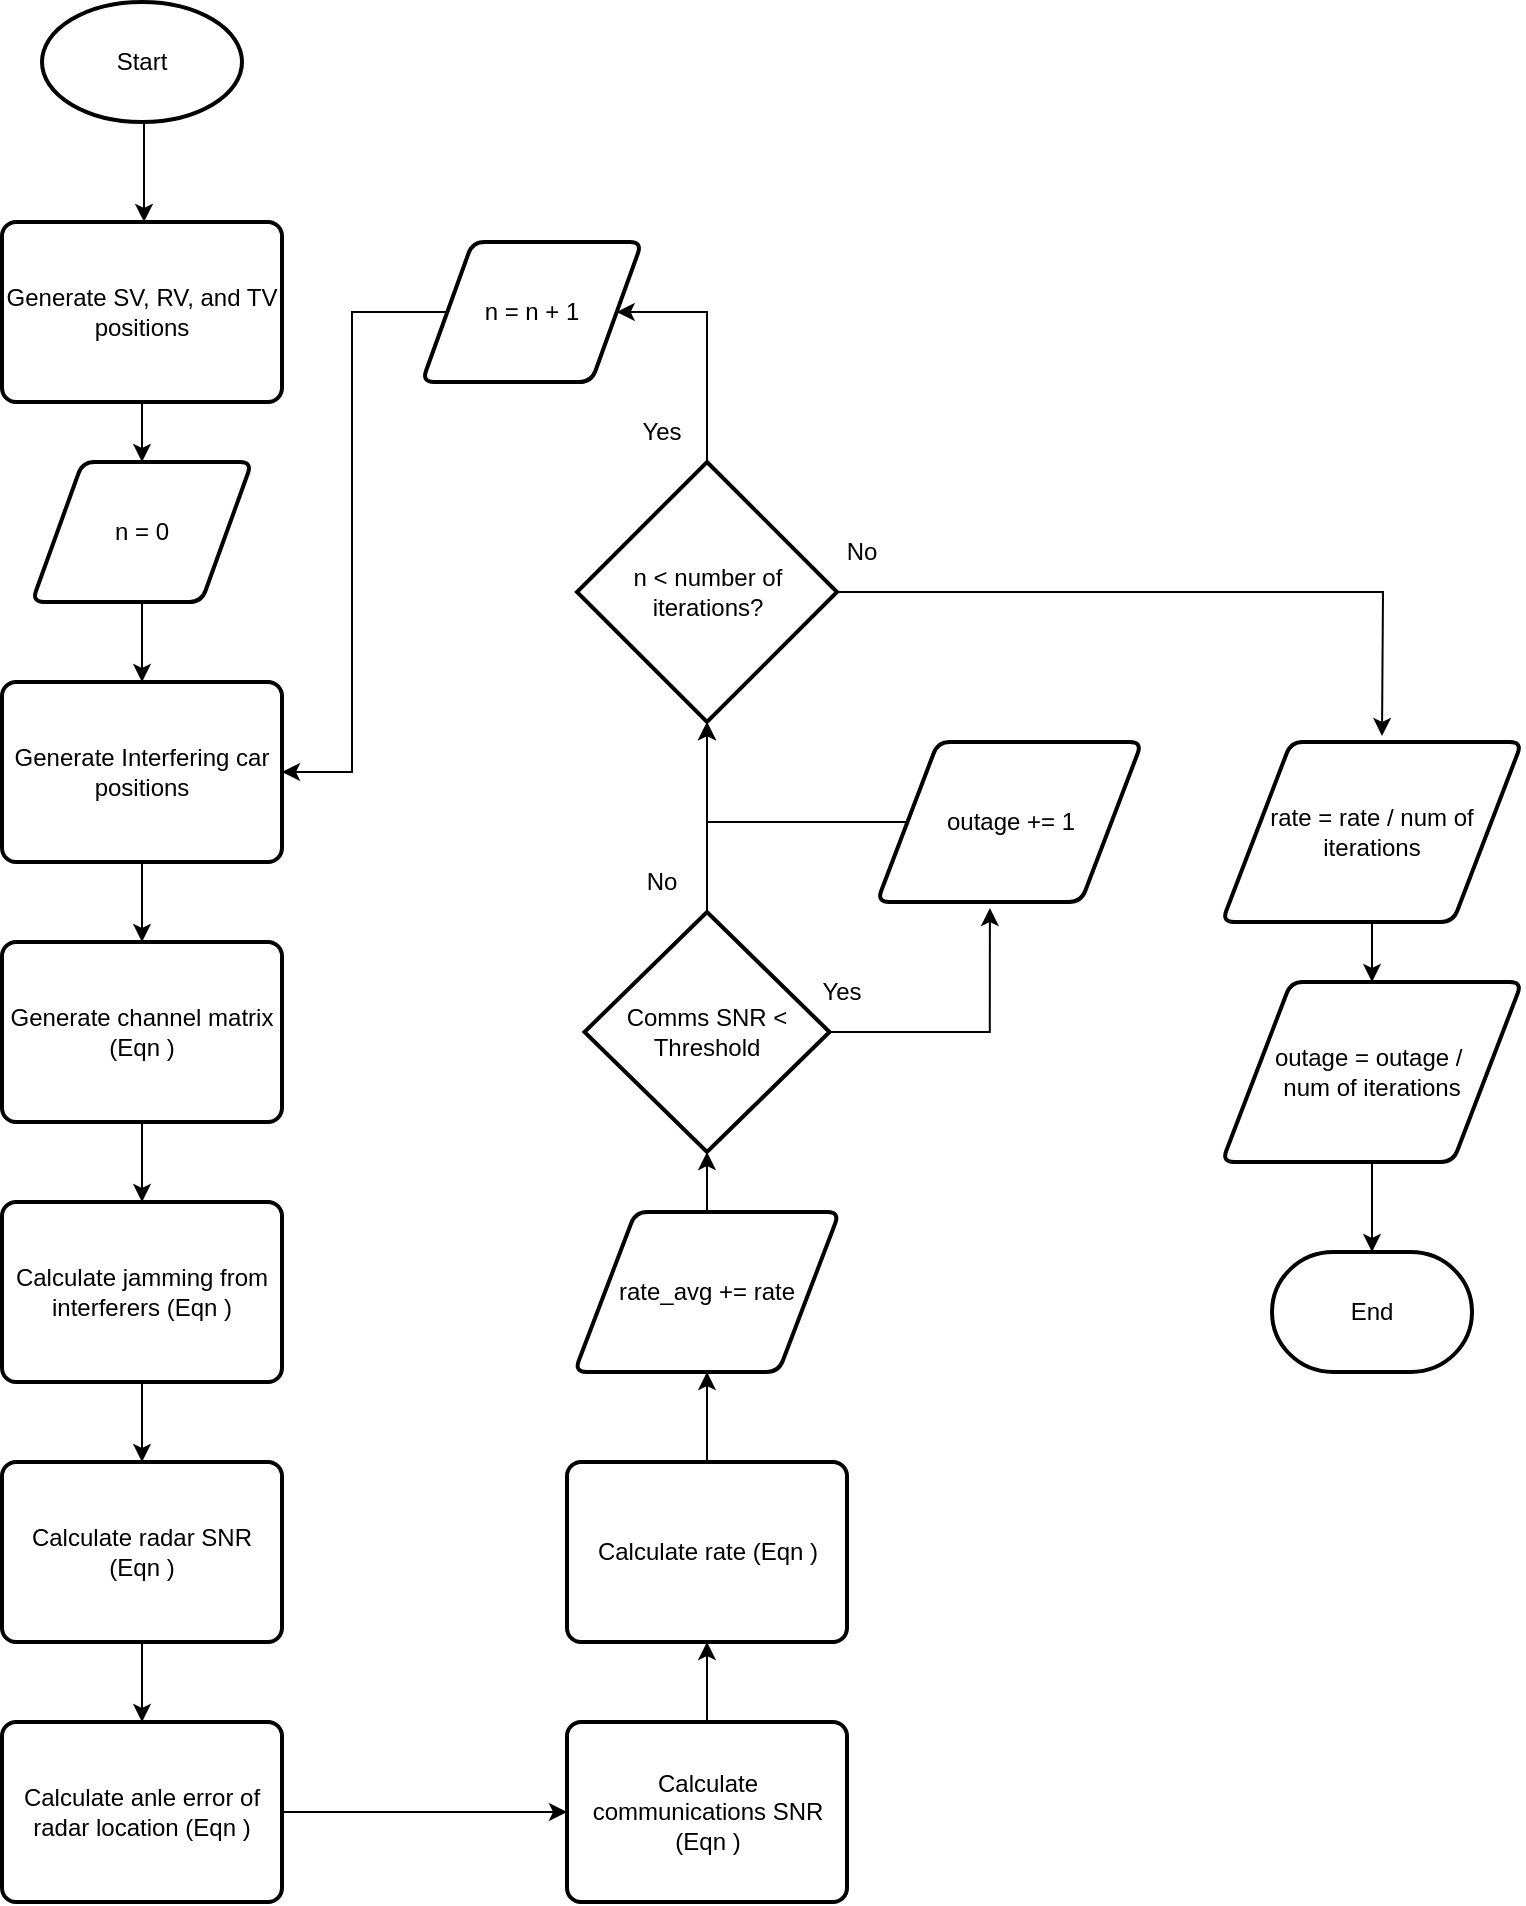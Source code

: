 <mxfile version="26.0.14">
  <diagram id="C5RBs43oDa-KdzZeNtuy" name="Page-1">
    <mxGraphModel dx="2074" dy="1134" grid="1" gridSize="10" guides="1" tooltips="1" connect="1" arrows="1" fold="1" page="1" pageScale="1" pageWidth="2339" pageHeight="3300" math="0" shadow="0">
      <root>
        <mxCell id="WIyWlLk6GJQsqaUBKTNV-0" />
        <mxCell id="WIyWlLk6GJQsqaUBKTNV-1" parent="WIyWlLk6GJQsqaUBKTNV-0" />
        <mxCell id="7X7xDU8sSw3hCWhuAl5D-3" value="End" style="strokeWidth=2;html=1;shape=mxgraph.flowchart.terminator;whiteSpace=wrap;" parent="WIyWlLk6GJQsqaUBKTNV-1" vertex="1">
          <mxGeometry x="785" y="685" width="100" height="60" as="geometry" />
        </mxCell>
        <mxCell id="bRIotqGKPQWsoxMnXWnC-6" value="" style="edgeStyle=orthogonalEdgeStyle;rounded=0;orthogonalLoop=1;jettySize=auto;html=1;" edge="1" parent="WIyWlLk6GJQsqaUBKTNV-1">
          <mxGeometry relative="1" as="geometry">
            <mxPoint x="221" y="120" as="sourcePoint" />
            <mxPoint x="221" y="170" as="targetPoint" />
          </mxGeometry>
        </mxCell>
        <mxCell id="7X7xDU8sSw3hCWhuAl5D-4" value="Start" style="strokeWidth=2;html=1;shape=mxgraph.flowchart.start_1;whiteSpace=wrap;" parent="WIyWlLk6GJQsqaUBKTNV-1" vertex="1">
          <mxGeometry x="170" y="60" width="100" height="60" as="geometry" />
        </mxCell>
        <mxCell id="bRIotqGKPQWsoxMnXWnC-0" value="Generate SV, RV, and TV positions" style="rounded=1;whiteSpace=wrap;html=1;absoluteArcSize=1;arcSize=14;strokeWidth=2;" vertex="1" parent="WIyWlLk6GJQsqaUBKTNV-1">
          <mxGeometry x="150" y="170" width="140" height="90" as="geometry" />
        </mxCell>
        <mxCell id="bRIotqGKPQWsoxMnXWnC-3" value="n &amp;lt; number of iterations?" style="strokeWidth=2;html=1;shape=mxgraph.flowchart.decision;whiteSpace=wrap;" vertex="1" parent="WIyWlLk6GJQsqaUBKTNV-1">
          <mxGeometry x="437.5" y="290" width="130" height="130" as="geometry" />
        </mxCell>
        <mxCell id="bRIotqGKPQWsoxMnXWnC-4" value="n = n + 1" style="shape=parallelogram;html=1;strokeWidth=2;perimeter=parallelogramPerimeter;whiteSpace=wrap;rounded=1;arcSize=12;size=0.23;" vertex="1" parent="WIyWlLk6GJQsqaUBKTNV-1">
          <mxGeometry x="360" y="180" width="110" height="70" as="geometry" />
        </mxCell>
        <mxCell id="bRIotqGKPQWsoxMnXWnC-5" value="n = 0" style="shape=parallelogram;html=1;strokeWidth=2;perimeter=parallelogramPerimeter;whiteSpace=wrap;rounded=1;arcSize=12;size=0.23;" vertex="1" parent="WIyWlLk6GJQsqaUBKTNV-1">
          <mxGeometry x="165" y="290" width="110" height="70" as="geometry" />
        </mxCell>
        <mxCell id="bRIotqGKPQWsoxMnXWnC-8" value="" style="edgeStyle=orthogonalEdgeStyle;rounded=0;orthogonalLoop=1;jettySize=auto;html=1;exitX=0.5;exitY=1;exitDx=0;exitDy=0;entryX=0.5;entryY=0;entryDx=0;entryDy=0;" edge="1" parent="WIyWlLk6GJQsqaUBKTNV-1" source="bRIotqGKPQWsoxMnXWnC-0" target="bRIotqGKPQWsoxMnXWnC-5">
          <mxGeometry relative="1" as="geometry">
            <mxPoint x="220" y="390" as="sourcePoint" />
            <mxPoint x="240" y="190" as="targetPoint" />
          </mxGeometry>
        </mxCell>
        <mxCell id="bRIotqGKPQWsoxMnXWnC-10" value="Yes" style="text;html=1;align=center;verticalAlign=middle;whiteSpace=wrap;rounded=0;" vertex="1" parent="WIyWlLk6GJQsqaUBKTNV-1">
          <mxGeometry x="450" y="260" width="60" height="30" as="geometry" />
        </mxCell>
        <mxCell id="bRIotqGKPQWsoxMnXWnC-13" value="" style="edgeStyle=orthogonalEdgeStyle;rounded=0;orthogonalLoop=1;jettySize=auto;html=1;exitX=1;exitY=0.5;exitDx=0;exitDy=0;exitPerimeter=0;" edge="1" parent="WIyWlLk6GJQsqaUBKTNV-1" source="bRIotqGKPQWsoxMnXWnC-3">
          <mxGeometry relative="1" as="geometry">
            <mxPoint x="620" y="230" as="sourcePoint" />
            <mxPoint x="840" y="427" as="targetPoint" />
          </mxGeometry>
        </mxCell>
        <mxCell id="bRIotqGKPQWsoxMnXWnC-17" value="Generate Interfering car positions" style="rounded=1;whiteSpace=wrap;html=1;absoluteArcSize=1;arcSize=14;strokeWidth=2;" vertex="1" parent="WIyWlLk6GJQsqaUBKTNV-1">
          <mxGeometry x="150" y="400" width="140" height="90" as="geometry" />
        </mxCell>
        <mxCell id="bRIotqGKPQWsoxMnXWnC-18" value="" style="edgeStyle=orthogonalEdgeStyle;rounded=0;orthogonalLoop=1;jettySize=auto;html=1;exitX=0.5;exitY=1;exitDx=0;exitDy=0;entryX=0.5;entryY=0;entryDx=0;entryDy=0;" edge="1" parent="WIyWlLk6GJQsqaUBKTNV-1" source="bRIotqGKPQWsoxMnXWnC-5" target="bRIotqGKPQWsoxMnXWnC-17">
          <mxGeometry relative="1" as="geometry">
            <mxPoint x="230" y="400" as="sourcePoint" />
            <mxPoint x="230" y="440" as="targetPoint" />
          </mxGeometry>
        </mxCell>
        <mxCell id="bRIotqGKPQWsoxMnXWnC-19" value="" style="edgeStyle=orthogonalEdgeStyle;rounded=0;orthogonalLoop=1;jettySize=auto;html=1;exitX=0;exitY=0.5;exitDx=0;exitDy=0;entryX=1;entryY=0.5;entryDx=0;entryDy=0;" edge="1" parent="WIyWlLk6GJQsqaUBKTNV-1" source="bRIotqGKPQWsoxMnXWnC-4" target="bRIotqGKPQWsoxMnXWnC-17">
          <mxGeometry relative="1" as="geometry">
            <mxPoint x="240" y="410" as="sourcePoint" />
            <mxPoint x="560" y="620" as="targetPoint" />
          </mxGeometry>
        </mxCell>
        <mxCell id="bRIotqGKPQWsoxMnXWnC-20" value="No" style="text;html=1;align=center;verticalAlign=middle;whiteSpace=wrap;rounded=0;" vertex="1" parent="WIyWlLk6GJQsqaUBKTNV-1">
          <mxGeometry x="550" y="320" width="60" height="30" as="geometry" />
        </mxCell>
        <mxCell id="bRIotqGKPQWsoxMnXWnC-22" value="Generate channel matrix (Eqn )" style="rounded=1;whiteSpace=wrap;html=1;absoluteArcSize=1;arcSize=14;strokeWidth=2;" vertex="1" parent="WIyWlLk6GJQsqaUBKTNV-1">
          <mxGeometry x="150" y="530" width="140" height="90" as="geometry" />
        </mxCell>
        <mxCell id="bRIotqGKPQWsoxMnXWnC-23" value="Calculate jamming from interferers (Eqn )" style="rounded=1;whiteSpace=wrap;html=1;absoluteArcSize=1;arcSize=14;strokeWidth=2;" vertex="1" parent="WIyWlLk6GJQsqaUBKTNV-1">
          <mxGeometry x="150" y="660" width="140" height="90" as="geometry" />
        </mxCell>
        <mxCell id="bRIotqGKPQWsoxMnXWnC-24" value="Calculate radar SNR (Eqn )" style="rounded=1;whiteSpace=wrap;html=1;absoluteArcSize=1;arcSize=14;strokeWidth=2;" vertex="1" parent="WIyWlLk6GJQsqaUBKTNV-1">
          <mxGeometry x="150" y="790" width="140" height="90" as="geometry" />
        </mxCell>
        <mxCell id="bRIotqGKPQWsoxMnXWnC-25" value="Calculate anle error of radar location (Eqn )" style="rounded=1;whiteSpace=wrap;html=1;absoluteArcSize=1;arcSize=14;strokeWidth=2;" vertex="1" parent="WIyWlLk6GJQsqaUBKTNV-1">
          <mxGeometry x="150" y="920" width="140" height="90" as="geometry" />
        </mxCell>
        <mxCell id="bRIotqGKPQWsoxMnXWnC-26" value="Calculate communications SNR (Eqn )" style="rounded=1;whiteSpace=wrap;html=1;absoluteArcSize=1;arcSize=14;strokeWidth=2;" vertex="1" parent="WIyWlLk6GJQsqaUBKTNV-1">
          <mxGeometry x="432.5" y="920" width="140" height="90" as="geometry" />
        </mxCell>
        <mxCell id="bRIotqGKPQWsoxMnXWnC-27" value="Calculate rate (Eqn )" style="rounded=1;whiteSpace=wrap;html=1;absoluteArcSize=1;arcSize=14;strokeWidth=2;" vertex="1" parent="WIyWlLk6GJQsqaUBKTNV-1">
          <mxGeometry x="432.5" y="790" width="140" height="90" as="geometry" />
        </mxCell>
        <mxCell id="bRIotqGKPQWsoxMnXWnC-29" value="Comms SNR &amp;lt; Threshold" style="strokeWidth=2;html=1;shape=mxgraph.flowchart.decision;whiteSpace=wrap;" vertex="1" parent="WIyWlLk6GJQsqaUBKTNV-1">
          <mxGeometry x="441.25" y="515" width="122.5" height="120" as="geometry" />
        </mxCell>
        <mxCell id="bRIotqGKPQWsoxMnXWnC-30" value="rate_avg += rate" style="shape=parallelogram;html=1;strokeWidth=2;perimeter=parallelogramPerimeter;whiteSpace=wrap;rounded=1;arcSize=12;size=0.23;" vertex="1" parent="WIyWlLk6GJQsqaUBKTNV-1">
          <mxGeometry x="436.25" y="665" width="132.5" height="80" as="geometry" />
        </mxCell>
        <mxCell id="bRIotqGKPQWsoxMnXWnC-31" value="Yes" style="text;html=1;align=center;verticalAlign=middle;whiteSpace=wrap;rounded=0;" vertex="1" parent="WIyWlLk6GJQsqaUBKTNV-1">
          <mxGeometry x="540" y="540" width="60" height="30" as="geometry" />
        </mxCell>
        <mxCell id="bRIotqGKPQWsoxMnXWnC-32" value="No" style="text;html=1;align=center;verticalAlign=middle;whiteSpace=wrap;rounded=0;" vertex="1" parent="WIyWlLk6GJQsqaUBKTNV-1">
          <mxGeometry x="450" y="485" width="60" height="30" as="geometry" />
        </mxCell>
        <mxCell id="bRIotqGKPQWsoxMnXWnC-33" value="" style="edgeStyle=orthogonalEdgeStyle;rounded=0;orthogonalLoop=1;jettySize=auto;html=1;exitX=0.5;exitY=1;exitDx=0;exitDy=0;entryX=0.5;entryY=0;entryDx=0;entryDy=0;" edge="1" parent="WIyWlLk6GJQsqaUBKTNV-1" source="bRIotqGKPQWsoxMnXWnC-17" target="bRIotqGKPQWsoxMnXWnC-22">
          <mxGeometry relative="1" as="geometry">
            <mxPoint x="230" y="370" as="sourcePoint" />
            <mxPoint x="230" y="410" as="targetPoint" />
          </mxGeometry>
        </mxCell>
        <mxCell id="bRIotqGKPQWsoxMnXWnC-34" value="" style="edgeStyle=orthogonalEdgeStyle;rounded=0;orthogonalLoop=1;jettySize=auto;html=1;exitX=0.5;exitY=1;exitDx=0;exitDy=0;entryX=0.5;entryY=0;entryDx=0;entryDy=0;" edge="1" parent="WIyWlLk6GJQsqaUBKTNV-1" source="bRIotqGKPQWsoxMnXWnC-22" target="bRIotqGKPQWsoxMnXWnC-23">
          <mxGeometry relative="1" as="geometry">
            <mxPoint x="240" y="380" as="sourcePoint" />
            <mxPoint x="240" y="420" as="targetPoint" />
          </mxGeometry>
        </mxCell>
        <mxCell id="bRIotqGKPQWsoxMnXWnC-35" value="" style="edgeStyle=orthogonalEdgeStyle;rounded=0;orthogonalLoop=1;jettySize=auto;html=1;exitX=0.5;exitY=1;exitDx=0;exitDy=0;entryX=0.5;entryY=0;entryDx=0;entryDy=0;" edge="1" parent="WIyWlLk6GJQsqaUBKTNV-1" source="bRIotqGKPQWsoxMnXWnC-23" target="bRIotqGKPQWsoxMnXWnC-24">
          <mxGeometry relative="1" as="geometry">
            <mxPoint x="250" y="390" as="sourcePoint" />
            <mxPoint x="250" y="430" as="targetPoint" />
          </mxGeometry>
        </mxCell>
        <mxCell id="bRIotqGKPQWsoxMnXWnC-36" value="" style="edgeStyle=orthogonalEdgeStyle;rounded=0;orthogonalLoop=1;jettySize=auto;html=1;exitX=0.5;exitY=1;exitDx=0;exitDy=0;entryX=0.5;entryY=0;entryDx=0;entryDy=0;" edge="1" parent="WIyWlLk6GJQsqaUBKTNV-1" source="bRIotqGKPQWsoxMnXWnC-24" target="bRIotqGKPQWsoxMnXWnC-25">
          <mxGeometry relative="1" as="geometry">
            <mxPoint x="260" y="400" as="sourcePoint" />
            <mxPoint x="260" y="440" as="targetPoint" />
          </mxGeometry>
        </mxCell>
        <mxCell id="bRIotqGKPQWsoxMnXWnC-37" value="" style="edgeStyle=orthogonalEdgeStyle;rounded=0;orthogonalLoop=1;jettySize=auto;html=1;exitX=1;exitY=0.5;exitDx=0;exitDy=0;entryX=0;entryY=0.5;entryDx=0;entryDy=0;" edge="1" parent="WIyWlLk6GJQsqaUBKTNV-1" source="bRIotqGKPQWsoxMnXWnC-25" target="bRIotqGKPQWsoxMnXWnC-26">
          <mxGeometry relative="1" as="geometry">
            <mxPoint x="270" y="410" as="sourcePoint" />
            <mxPoint x="270" y="450" as="targetPoint" />
          </mxGeometry>
        </mxCell>
        <mxCell id="bRIotqGKPQWsoxMnXWnC-38" value="" style="edgeStyle=orthogonalEdgeStyle;rounded=0;orthogonalLoop=1;jettySize=auto;html=1;exitX=0.5;exitY=0;exitDx=0;exitDy=0;entryX=0.5;entryY=1;entryDx=0;entryDy=0;" edge="1" parent="WIyWlLk6GJQsqaUBKTNV-1" source="bRIotqGKPQWsoxMnXWnC-26" target="bRIotqGKPQWsoxMnXWnC-27">
          <mxGeometry relative="1" as="geometry">
            <mxPoint x="280" y="420" as="sourcePoint" />
            <mxPoint x="280" y="460" as="targetPoint" />
          </mxGeometry>
        </mxCell>
        <mxCell id="bRIotqGKPQWsoxMnXWnC-39" value="" style="edgeStyle=orthogonalEdgeStyle;rounded=0;orthogonalLoop=1;jettySize=auto;html=1;exitX=0.5;exitY=0;exitDx=0;exitDy=0;entryX=0.5;entryY=1;entryDx=0;entryDy=0;" edge="1" parent="WIyWlLk6GJQsqaUBKTNV-1" source="bRIotqGKPQWsoxMnXWnC-27" target="bRIotqGKPQWsoxMnXWnC-30">
          <mxGeometry relative="1" as="geometry">
            <mxPoint x="290" y="430" as="sourcePoint" />
            <mxPoint x="290" y="470" as="targetPoint" />
          </mxGeometry>
        </mxCell>
        <mxCell id="bRIotqGKPQWsoxMnXWnC-40" value="" style="edgeStyle=orthogonalEdgeStyle;rounded=0;orthogonalLoop=1;jettySize=auto;html=1;exitX=0.5;exitY=0;exitDx=0;exitDy=0;entryX=0.5;entryY=1;entryDx=0;entryDy=0;entryPerimeter=0;" edge="1" parent="WIyWlLk6GJQsqaUBKTNV-1" source="bRIotqGKPQWsoxMnXWnC-30" target="bRIotqGKPQWsoxMnXWnC-29">
          <mxGeometry relative="1" as="geometry">
            <mxPoint x="300" y="440" as="sourcePoint" />
            <mxPoint x="420" y="650" as="targetPoint" />
          </mxGeometry>
        </mxCell>
        <mxCell id="bRIotqGKPQWsoxMnXWnC-41" value="outage += 1" style="shape=parallelogram;html=1;strokeWidth=2;perimeter=parallelogramPerimeter;whiteSpace=wrap;rounded=1;arcSize=12;size=0.23;" vertex="1" parent="WIyWlLk6GJQsqaUBKTNV-1">
          <mxGeometry x="587.5" y="430" width="132.5" height="80" as="geometry" />
        </mxCell>
        <mxCell id="bRIotqGKPQWsoxMnXWnC-42" value="" style="edgeStyle=orthogonalEdgeStyle;rounded=0;orthogonalLoop=1;jettySize=auto;html=1;exitX=1;exitY=0.5;exitDx=0;exitDy=0;entryX=0.426;entryY=1.038;entryDx=0;entryDy=0;entryPerimeter=0;exitPerimeter=0;" edge="1" parent="WIyWlLk6GJQsqaUBKTNV-1" source="bRIotqGKPQWsoxMnXWnC-29" target="bRIotqGKPQWsoxMnXWnC-41">
          <mxGeometry relative="1" as="geometry">
            <mxPoint x="513" y="675" as="sourcePoint" />
            <mxPoint x="513" y="645" as="targetPoint" />
          </mxGeometry>
        </mxCell>
        <mxCell id="bRIotqGKPQWsoxMnXWnC-44" value="" style="edgeStyle=orthogonalEdgeStyle;rounded=0;orthogonalLoop=1;jettySize=auto;html=1;exitX=0.5;exitY=0;exitDx=0;exitDy=0;entryX=1;entryY=0.5;entryDx=0;entryDy=0;exitPerimeter=0;" edge="1" parent="WIyWlLk6GJQsqaUBKTNV-1" source="bRIotqGKPQWsoxMnXWnC-3" target="bRIotqGKPQWsoxMnXWnC-4">
          <mxGeometry relative="1" as="geometry">
            <mxPoint x="383" y="225" as="sourcePoint" />
            <mxPoint x="300" y="455" as="targetPoint" />
            <Array as="points">
              <mxPoint x="503" y="215" />
            </Array>
          </mxGeometry>
        </mxCell>
        <mxCell id="bRIotqGKPQWsoxMnXWnC-45" value="" style="edgeStyle=orthogonalEdgeStyle;rounded=0;orthogonalLoop=1;jettySize=auto;html=1;exitX=0;exitY=0.5;exitDx=0;exitDy=0;entryX=0.5;entryY=1;entryDx=0;entryDy=0;entryPerimeter=0;" edge="1" parent="WIyWlLk6GJQsqaUBKTNV-1" source="bRIotqGKPQWsoxMnXWnC-41" target="bRIotqGKPQWsoxMnXWnC-3">
          <mxGeometry relative="1" as="geometry">
            <mxPoint x="513" y="300" as="sourcePoint" />
            <mxPoint x="467" y="225" as="targetPoint" />
            <Array as="points">
              <mxPoint x="503" y="470" />
            </Array>
          </mxGeometry>
        </mxCell>
        <mxCell id="bRIotqGKPQWsoxMnXWnC-47" value="" style="edgeStyle=orthogonalEdgeStyle;rounded=0;orthogonalLoop=1;jettySize=auto;html=1;exitX=0.5;exitY=0;exitDx=0;exitDy=0;entryX=0.5;entryY=1;entryDx=0;entryDy=0;exitPerimeter=0;entryPerimeter=0;" edge="1" parent="WIyWlLk6GJQsqaUBKTNV-1" source="bRIotqGKPQWsoxMnXWnC-29" target="bRIotqGKPQWsoxMnXWnC-3">
          <mxGeometry relative="1" as="geometry">
            <mxPoint x="383" y="225" as="sourcePoint" />
            <mxPoint x="300" y="455" as="targetPoint" />
          </mxGeometry>
        </mxCell>
        <mxCell id="bRIotqGKPQWsoxMnXWnC-48" value="rate = rate / num of iterations" style="shape=parallelogram;html=1;strokeWidth=2;perimeter=parallelogramPerimeter;whiteSpace=wrap;rounded=1;arcSize=12;size=0.23;" vertex="1" parent="WIyWlLk6GJQsqaUBKTNV-1">
          <mxGeometry x="760" y="430" width="150" height="90" as="geometry" />
        </mxCell>
        <mxCell id="bRIotqGKPQWsoxMnXWnC-49" value="&lt;div&gt;outage = outage /&amp;nbsp;&lt;/div&gt;&lt;div&gt;num of iterations&lt;/div&gt;" style="shape=parallelogram;html=1;strokeWidth=2;perimeter=parallelogramPerimeter;whiteSpace=wrap;rounded=1;arcSize=12;size=0.23;" vertex="1" parent="WIyWlLk6GJQsqaUBKTNV-1">
          <mxGeometry x="760" y="550" width="150" height="90" as="geometry" />
        </mxCell>
        <mxCell id="bRIotqGKPQWsoxMnXWnC-50" value="" style="edgeStyle=orthogonalEdgeStyle;rounded=0;orthogonalLoop=1;jettySize=auto;html=1;exitX=0.5;exitY=1;exitDx=0;exitDy=0;entryX=0.5;entryY=0;entryDx=0;entryDy=0;" edge="1" parent="WIyWlLk6GJQsqaUBKTNV-1" source="bRIotqGKPQWsoxMnXWnC-48" target="bRIotqGKPQWsoxMnXWnC-49">
          <mxGeometry relative="1" as="geometry">
            <mxPoint x="578" y="365" as="sourcePoint" />
            <mxPoint x="836" y="437" as="targetPoint" />
          </mxGeometry>
        </mxCell>
        <mxCell id="bRIotqGKPQWsoxMnXWnC-51" value="" style="edgeStyle=orthogonalEdgeStyle;rounded=0;orthogonalLoop=1;jettySize=auto;html=1;entryX=0.5;entryY=0;entryDx=0;entryDy=0;entryPerimeter=0;exitX=0.5;exitY=1;exitDx=0;exitDy=0;" edge="1" parent="WIyWlLk6GJQsqaUBKTNV-1" source="bRIotqGKPQWsoxMnXWnC-49" target="7X7xDU8sSw3hCWhuAl5D-3">
          <mxGeometry relative="1" as="geometry">
            <mxPoint x="830" y="643" as="sourcePoint" />
            <mxPoint x="846" y="447" as="targetPoint" />
          </mxGeometry>
        </mxCell>
      </root>
    </mxGraphModel>
  </diagram>
</mxfile>
